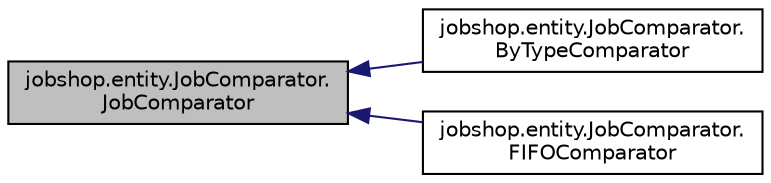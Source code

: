 digraph "jobshop.entity.JobComparator.JobComparator"
{
  edge [fontname="Helvetica",fontsize="10",labelfontname="Helvetica",labelfontsize="10"];
  node [fontname="Helvetica",fontsize="10",shape=record];
  rankdir="LR";
  Node1 [label="jobshop.entity.JobComparator.\lJobComparator",height=0.2,width=0.4,color="black", fillcolor="grey75", style="filled" fontcolor="black"];
  Node1 -> Node2 [dir="back",color="midnightblue",fontsize="10",style="solid",fontname="Helvetica"];
  Node2 [label="jobshop.entity.JobComparator.\lByTypeComparator",height=0.2,width=0.4,color="black", fillcolor="white", style="filled",URL="$classjobshop_1_1entity_1_1_job_comparator_1_1_by_type_comparator.html"];
  Node1 -> Node3 [dir="back",color="midnightblue",fontsize="10",style="solid",fontname="Helvetica"];
  Node3 [label="jobshop.entity.JobComparator.\lFIFOComparator",height=0.2,width=0.4,color="black", fillcolor="white", style="filled",URL="$classjobshop_1_1entity_1_1_job_comparator_1_1_f_i_f_o_comparator.html"];
}
